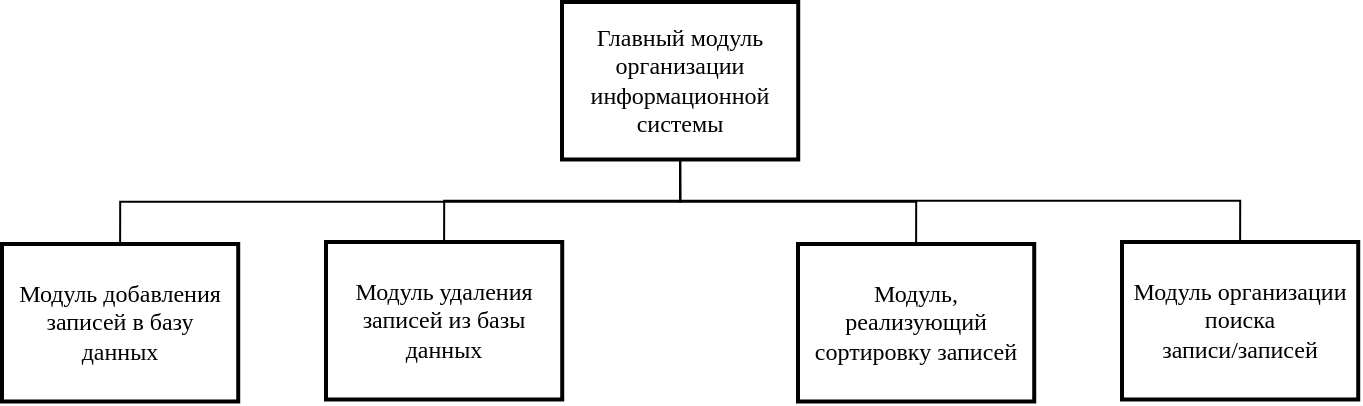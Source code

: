 <mxfile version="13.9.5" type="device"><diagram id="Jtof9UCWwxVNyJlnF9He" name="Page-1"><mxGraphModel dx="926" dy="626" grid="1" gridSize="10" guides="1" tooltips="1" connect="1" arrows="1" fold="1" page="1" pageScale="1" pageWidth="827" pageHeight="1169" math="0" shadow="0"><root><mxCell id="0"/><mxCell id="1" parent="0"/><mxCell id="_BvY4SlqHLJg5gSjYLpN-1" style="edgeStyle=orthogonalEdgeStyle;rounded=0;orthogonalLoop=1;jettySize=auto;html=1;exitX=0.5;exitY=1;exitDx=0;exitDy=0;entryX=0.5;entryY=0;entryDx=0;entryDy=0;endArrow=none;endFill=0;fontFamily=Times New Roman;" edge="1" parent="1" source="_BvY4SlqHLJg5gSjYLpN-5" target="_BvY4SlqHLJg5gSjYLpN-6"><mxGeometry relative="1" as="geometry"/></mxCell><mxCell id="_BvY4SlqHLJg5gSjYLpN-2" style="edgeStyle=orthogonalEdgeStyle;rounded=0;orthogonalLoop=1;jettySize=auto;html=1;exitX=0.5;exitY=1;exitDx=0;exitDy=0;entryX=0.5;entryY=0;entryDx=0;entryDy=0;endArrow=none;endFill=0;fontFamily=Times New Roman;" edge="1" parent="1" source="_BvY4SlqHLJg5gSjYLpN-5" target="_BvY4SlqHLJg5gSjYLpN-7"><mxGeometry relative="1" as="geometry"/></mxCell><mxCell id="_BvY4SlqHLJg5gSjYLpN-3" style="edgeStyle=orthogonalEdgeStyle;rounded=0;orthogonalLoop=1;jettySize=auto;html=1;exitX=0.5;exitY=1;exitDx=0;exitDy=0;entryX=0.5;entryY=0;entryDx=0;entryDy=0;endArrow=none;endFill=0;fontFamily=Times New Roman;" edge="1" parent="1" source="_BvY4SlqHLJg5gSjYLpN-5" target="_BvY4SlqHLJg5gSjYLpN-8"><mxGeometry relative="1" as="geometry"/></mxCell><mxCell id="_BvY4SlqHLJg5gSjYLpN-4" style="edgeStyle=orthogonalEdgeStyle;rounded=0;orthogonalLoop=1;jettySize=auto;html=1;exitX=0.5;exitY=1;exitDx=0;exitDy=0;entryX=0.5;entryY=0;entryDx=0;entryDy=0;endArrow=none;endFill=0;fontFamily=Times New Roman;" edge="1" parent="1" source="_BvY4SlqHLJg5gSjYLpN-5" target="_BvY4SlqHLJg5gSjYLpN-9"><mxGeometry relative="1" as="geometry"/></mxCell><mxCell id="_BvY4SlqHLJg5gSjYLpN-5" value="Главный модуль&lt;br&gt;организации&lt;br&gt;информационной системы" style="rounded=0;whiteSpace=wrap;html=1;absoluteArcSize=1;arcSize=14;strokeWidth=2;fontFamily=Times New Roman;" vertex="1" parent="1"><mxGeometry x="490" y="260" width="118.11" height="78.74" as="geometry"/></mxCell><mxCell id="_BvY4SlqHLJg5gSjYLpN-6" value="Модуль удаления записей из базы данных" style="rounded=0;whiteSpace=wrap;html=1;absoluteArcSize=1;arcSize=14;strokeWidth=2;fontFamily=Times New Roman;" vertex="1" parent="1"><mxGeometry x="372" y="380" width="118.11" height="78.74" as="geometry"/></mxCell><mxCell id="_BvY4SlqHLJg5gSjYLpN-7" value="Модуль,&lt;br&gt;реализующий сортировку записей" style="rounded=0;whiteSpace=wrap;html=1;absoluteArcSize=1;arcSize=14;strokeWidth=2;fontFamily=Times New Roman;" vertex="1" parent="1"><mxGeometry x="608" y="381" width="118.11" height="78.74" as="geometry"/></mxCell><mxCell id="_BvY4SlqHLJg5gSjYLpN-8" value="Модуль организации поиска&lt;br&gt;записи/записей" style="rounded=0;whiteSpace=wrap;html=1;absoluteArcSize=1;arcSize=14;strokeWidth=2;fontFamily=Times New Roman;" vertex="1" parent="1"><mxGeometry x="770" y="380" width="118.11" height="78.74" as="geometry"/></mxCell><mxCell id="_BvY4SlqHLJg5gSjYLpN-9" value="Модуль добавления записей в базу&lt;br&gt;данных" style="rounded=0;whiteSpace=wrap;html=1;absoluteArcSize=1;arcSize=14;strokeWidth=2;fontFamily=Times New Roman;" vertex="1" parent="1"><mxGeometry x="210" y="381" width="118.11" height="78.74" as="geometry"/></mxCell></root></mxGraphModel></diagram></mxfile>